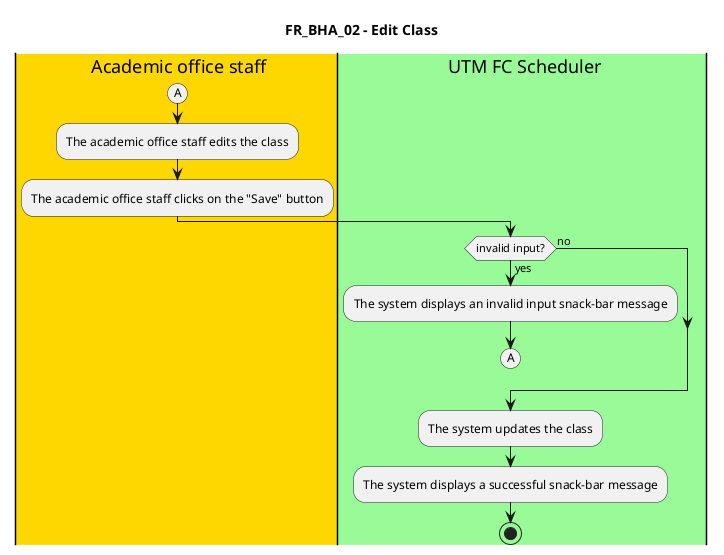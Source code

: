 @startuml FR_BHA_02
title FR_BHA_02 - Edit Class


|#gold|eu| Academic office staff
|#palegreen|sys| UTM FC Scheduler

|eu|
(A)
:The academic office staff edits the class;
:The academic office staff clicks on the "Save" button;

|sys|
if (invalid input?) then (yes)
  :The system displays an invalid input snack-bar message;
  (A)
  detach
else (no)
endif

|sys|
:The system updates the class;
:The system displays a successful snack-bar message;

stop

@enduml
